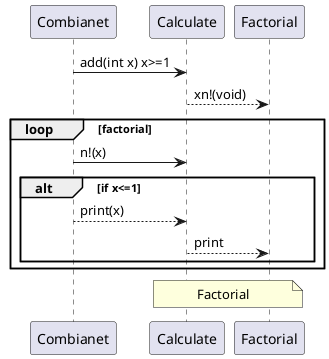 @startuml class
participant "Combianet" as A
participant "Calculate" as B
participant "Factorial" as C
A-> B:add(int x) x>=1
B-->C:xn!(void)

loop factorial
A->B:n!(x)
alt if x<=1
A-->B: print(x)
B-->C: print
end alt
end loop
note over B,C
Factorial
end note

@enduml